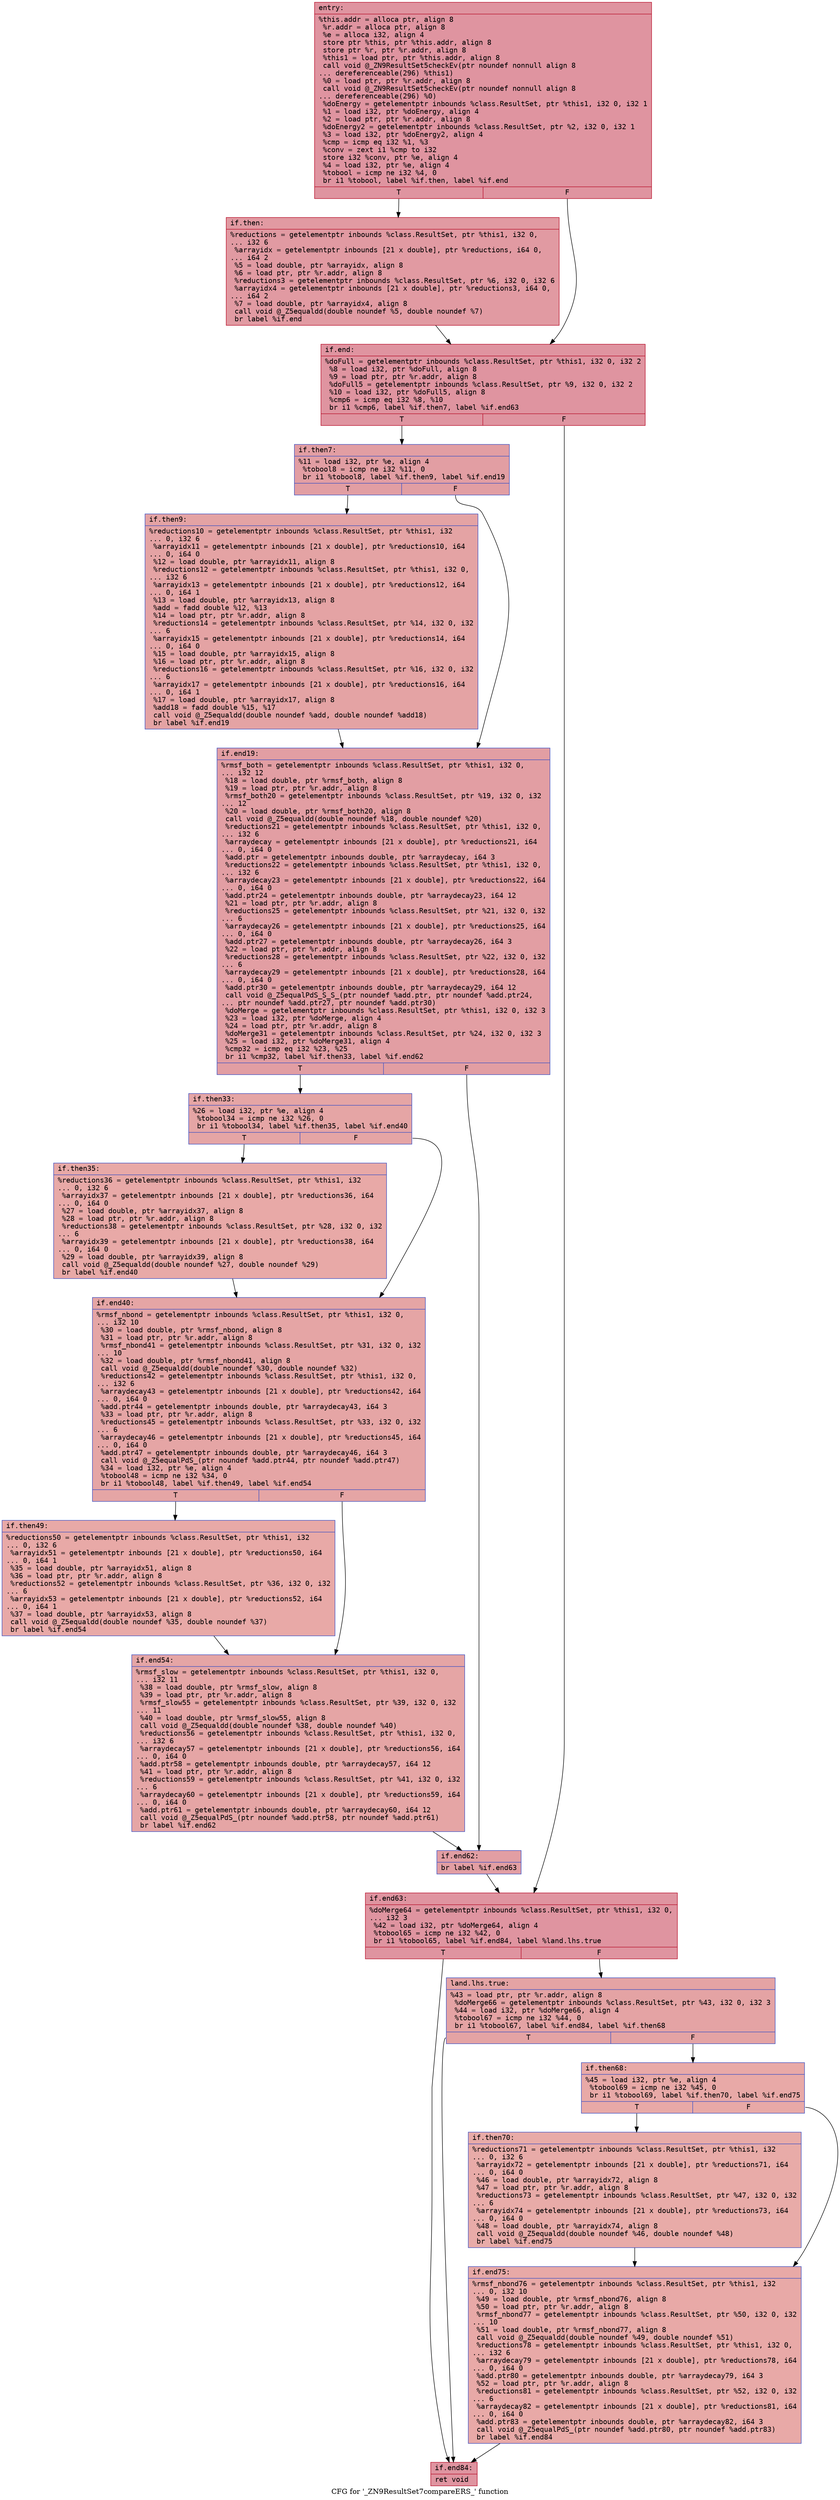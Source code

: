 digraph "CFG for '_ZN9ResultSet7compareERS_' function" {
	label="CFG for '_ZN9ResultSet7compareERS_' function";

	Node0x5606a9bef910 [shape=record,color="#b70d28ff", style=filled, fillcolor="#b70d2870" fontname="Courier",label="{entry:\l|  %this.addr = alloca ptr, align 8\l  %r.addr = alloca ptr, align 8\l  %e = alloca i32, align 4\l  store ptr %this, ptr %this.addr, align 8\l  store ptr %r, ptr %r.addr, align 8\l  %this1 = load ptr, ptr %this.addr, align 8\l  call void @_ZN9ResultSet5checkEv(ptr noundef nonnull align 8\l... dereferenceable(296) %this1)\l  %0 = load ptr, ptr %r.addr, align 8\l  call void @_ZN9ResultSet5checkEv(ptr noundef nonnull align 8\l... dereferenceable(296) %0)\l  %doEnergy = getelementptr inbounds %class.ResultSet, ptr %this1, i32 0, i32 1\l  %1 = load i32, ptr %doEnergy, align 4\l  %2 = load ptr, ptr %r.addr, align 8\l  %doEnergy2 = getelementptr inbounds %class.ResultSet, ptr %2, i32 0, i32 1\l  %3 = load i32, ptr %doEnergy2, align 4\l  %cmp = icmp eq i32 %1, %3\l  %conv = zext i1 %cmp to i32\l  store i32 %conv, ptr %e, align 4\l  %4 = load i32, ptr %e, align 4\l  %tobool = icmp ne i32 %4, 0\l  br i1 %tobool, label %if.then, label %if.end\l|{<s0>T|<s1>F}}"];
	Node0x5606a9bef910:s0 -> Node0x5606a9bf05b0[tooltip="entry -> if.then\nProbability 62.50%" ];
	Node0x5606a9bef910:s1 -> Node0x5606a9bf07c0[tooltip="entry -> if.end\nProbability 37.50%" ];
	Node0x5606a9bf05b0 [shape=record,color="#b70d28ff", style=filled, fillcolor="#bb1b2c70" fontname="Courier",label="{if.then:\l|  %reductions = getelementptr inbounds %class.ResultSet, ptr %this1, i32 0,\l... i32 6\l  %arrayidx = getelementptr inbounds [21 x double], ptr %reductions, i64 0,\l... i64 2\l  %5 = load double, ptr %arrayidx, align 8\l  %6 = load ptr, ptr %r.addr, align 8\l  %reductions3 = getelementptr inbounds %class.ResultSet, ptr %6, i32 0, i32 6\l  %arrayidx4 = getelementptr inbounds [21 x double], ptr %reductions3, i64 0,\l... i64 2\l  %7 = load double, ptr %arrayidx4, align 8\l  call void @_Z5equaldd(double noundef %5, double noundef %7)\l  br label %if.end\l}"];
	Node0x5606a9bf05b0 -> Node0x5606a9bf07c0[tooltip="if.then -> if.end\nProbability 100.00%" ];
	Node0x5606a9bf07c0 [shape=record,color="#b70d28ff", style=filled, fillcolor="#b70d2870" fontname="Courier",label="{if.end:\l|  %doFull = getelementptr inbounds %class.ResultSet, ptr %this1, i32 0, i32 2\l  %8 = load i32, ptr %doFull, align 8\l  %9 = load ptr, ptr %r.addr, align 8\l  %doFull5 = getelementptr inbounds %class.ResultSet, ptr %9, i32 0, i32 2\l  %10 = load i32, ptr %doFull5, align 8\l  %cmp6 = icmp eq i32 %8, %10\l  br i1 %cmp6, label %if.then7, label %if.end63\l|{<s0>T|<s1>F}}"];
	Node0x5606a9bf07c0:s0 -> Node0x5606a9bf13f0[tooltip="if.end -> if.then7\nProbability 50.00%" ];
	Node0x5606a9bf07c0:s1 -> Node0x5606a9bf1470[tooltip="if.end -> if.end63\nProbability 50.00%" ];
	Node0x5606a9bf13f0 [shape=record,color="#3d50c3ff", style=filled, fillcolor="#be242e70" fontname="Courier",label="{if.then7:\l|  %11 = load i32, ptr %e, align 4\l  %tobool8 = icmp ne i32 %11, 0\l  br i1 %tobool8, label %if.then9, label %if.end19\l|{<s0>T|<s1>F}}"];
	Node0x5606a9bf13f0:s0 -> Node0x5606a9bf16d0[tooltip="if.then7 -> if.then9\nProbability 62.50%" ];
	Node0x5606a9bf13f0:s1 -> Node0x5606a9bf1a70[tooltip="if.then7 -> if.end19\nProbability 37.50%" ];
	Node0x5606a9bf16d0 [shape=record,color="#3d50c3ff", style=filled, fillcolor="#c32e3170" fontname="Courier",label="{if.then9:\l|  %reductions10 = getelementptr inbounds %class.ResultSet, ptr %this1, i32\l... 0, i32 6\l  %arrayidx11 = getelementptr inbounds [21 x double], ptr %reductions10, i64\l... 0, i64 0\l  %12 = load double, ptr %arrayidx11, align 8\l  %reductions12 = getelementptr inbounds %class.ResultSet, ptr %this1, i32 0,\l... i32 6\l  %arrayidx13 = getelementptr inbounds [21 x double], ptr %reductions12, i64\l... 0, i64 1\l  %13 = load double, ptr %arrayidx13, align 8\l  %add = fadd double %12, %13\l  %14 = load ptr, ptr %r.addr, align 8\l  %reductions14 = getelementptr inbounds %class.ResultSet, ptr %14, i32 0, i32\l... 6\l  %arrayidx15 = getelementptr inbounds [21 x double], ptr %reductions14, i64\l... 0, i64 0\l  %15 = load double, ptr %arrayidx15, align 8\l  %16 = load ptr, ptr %r.addr, align 8\l  %reductions16 = getelementptr inbounds %class.ResultSet, ptr %16, i32 0, i32\l... 6\l  %arrayidx17 = getelementptr inbounds [21 x double], ptr %reductions16, i64\l... 0, i64 1\l  %17 = load double, ptr %arrayidx17, align 8\l  %add18 = fadd double %15, %17\l  call void @_Z5equaldd(double noundef %add, double noundef %add18)\l  br label %if.end19\l}"];
	Node0x5606a9bf16d0 -> Node0x5606a9bf1a70[tooltip="if.then9 -> if.end19\nProbability 100.00%" ];
	Node0x5606a9bf1a70 [shape=record,color="#3d50c3ff", style=filled, fillcolor="#be242e70" fontname="Courier",label="{if.end19:\l|  %rmsf_both = getelementptr inbounds %class.ResultSet, ptr %this1, i32 0,\l... i32 12\l  %18 = load double, ptr %rmsf_both, align 8\l  %19 = load ptr, ptr %r.addr, align 8\l  %rmsf_both20 = getelementptr inbounds %class.ResultSet, ptr %19, i32 0, i32\l... 12\l  %20 = load double, ptr %rmsf_both20, align 8\l  call void @_Z5equaldd(double noundef %18, double noundef %20)\l  %reductions21 = getelementptr inbounds %class.ResultSet, ptr %this1, i32 0,\l... i32 6\l  %arraydecay = getelementptr inbounds [21 x double], ptr %reductions21, i64\l... 0, i64 0\l  %add.ptr = getelementptr inbounds double, ptr %arraydecay, i64 3\l  %reductions22 = getelementptr inbounds %class.ResultSet, ptr %this1, i32 0,\l... i32 6\l  %arraydecay23 = getelementptr inbounds [21 x double], ptr %reductions22, i64\l... 0, i64 0\l  %add.ptr24 = getelementptr inbounds double, ptr %arraydecay23, i64 12\l  %21 = load ptr, ptr %r.addr, align 8\l  %reductions25 = getelementptr inbounds %class.ResultSet, ptr %21, i32 0, i32\l... 6\l  %arraydecay26 = getelementptr inbounds [21 x double], ptr %reductions25, i64\l... 0, i64 0\l  %add.ptr27 = getelementptr inbounds double, ptr %arraydecay26, i64 3\l  %22 = load ptr, ptr %r.addr, align 8\l  %reductions28 = getelementptr inbounds %class.ResultSet, ptr %22, i32 0, i32\l... 6\l  %arraydecay29 = getelementptr inbounds [21 x double], ptr %reductions28, i64\l... 0, i64 0\l  %add.ptr30 = getelementptr inbounds double, ptr %arraydecay29, i64 12\l  call void @_Z5equalPdS_S_S_(ptr noundef %add.ptr, ptr noundef %add.ptr24,\l... ptr noundef %add.ptr27, ptr noundef %add.ptr30)\l  %doMerge = getelementptr inbounds %class.ResultSet, ptr %this1, i32 0, i32 3\l  %23 = load i32, ptr %doMerge, align 4\l  %24 = load ptr, ptr %r.addr, align 8\l  %doMerge31 = getelementptr inbounds %class.ResultSet, ptr %24, i32 0, i32 3\l  %25 = load i32, ptr %doMerge31, align 4\l  %cmp32 = icmp eq i32 %23, %25\l  br i1 %cmp32, label %if.then33, label %if.end62\l|{<s0>T|<s1>F}}"];
	Node0x5606a9bf1a70:s0 -> Node0x5606a9bf4580[tooltip="if.end19 -> if.then33\nProbability 50.00%" ];
	Node0x5606a9bf1a70:s1 -> Node0x5606a9bf45d0[tooltip="if.end19 -> if.end62\nProbability 50.00%" ];
	Node0x5606a9bf4580 [shape=record,color="#3d50c3ff", style=filled, fillcolor="#c5333470" fontname="Courier",label="{if.then33:\l|  %26 = load i32, ptr %e, align 4\l  %tobool34 = icmp ne i32 %26, 0\l  br i1 %tobool34, label %if.then35, label %if.end40\l|{<s0>T|<s1>F}}"];
	Node0x5606a9bf4580:s0 -> Node0x5606a9bf4840[tooltip="if.then33 -> if.then35\nProbability 62.50%" ];
	Node0x5606a9bf4580:s1 -> Node0x5606a9bf48c0[tooltip="if.then33 -> if.end40\nProbability 37.50%" ];
	Node0x5606a9bf4840 [shape=record,color="#3d50c3ff", style=filled, fillcolor="#ca3b3770" fontname="Courier",label="{if.then35:\l|  %reductions36 = getelementptr inbounds %class.ResultSet, ptr %this1, i32\l... 0, i32 6\l  %arrayidx37 = getelementptr inbounds [21 x double], ptr %reductions36, i64\l... 0, i64 0\l  %27 = load double, ptr %arrayidx37, align 8\l  %28 = load ptr, ptr %r.addr, align 8\l  %reductions38 = getelementptr inbounds %class.ResultSet, ptr %28, i32 0, i32\l... 6\l  %arrayidx39 = getelementptr inbounds [21 x double], ptr %reductions38, i64\l... 0, i64 0\l  %29 = load double, ptr %arrayidx39, align 8\l  call void @_Z5equaldd(double noundef %27, double noundef %29)\l  br label %if.end40\l}"];
	Node0x5606a9bf4840 -> Node0x5606a9bf48c0[tooltip="if.then35 -> if.end40\nProbability 100.00%" ];
	Node0x5606a9bf48c0 [shape=record,color="#3d50c3ff", style=filled, fillcolor="#c5333470" fontname="Courier",label="{if.end40:\l|  %rmsf_nbond = getelementptr inbounds %class.ResultSet, ptr %this1, i32 0,\l... i32 10\l  %30 = load double, ptr %rmsf_nbond, align 8\l  %31 = load ptr, ptr %r.addr, align 8\l  %rmsf_nbond41 = getelementptr inbounds %class.ResultSet, ptr %31, i32 0, i32\l... 10\l  %32 = load double, ptr %rmsf_nbond41, align 8\l  call void @_Z5equaldd(double noundef %30, double noundef %32)\l  %reductions42 = getelementptr inbounds %class.ResultSet, ptr %this1, i32 0,\l... i32 6\l  %arraydecay43 = getelementptr inbounds [21 x double], ptr %reductions42, i64\l... 0, i64 0\l  %add.ptr44 = getelementptr inbounds double, ptr %arraydecay43, i64 3\l  %33 = load ptr, ptr %r.addr, align 8\l  %reductions45 = getelementptr inbounds %class.ResultSet, ptr %33, i32 0, i32\l... 6\l  %arraydecay46 = getelementptr inbounds [21 x double], ptr %reductions45, i64\l... 0, i64 0\l  %add.ptr47 = getelementptr inbounds double, ptr %arraydecay46, i64 3\l  call void @_Z5equalPdS_(ptr noundef %add.ptr44, ptr noundef %add.ptr47)\l  %34 = load i32, ptr %e, align 4\l  %tobool48 = icmp ne i32 %34, 0\l  br i1 %tobool48, label %if.then49, label %if.end54\l|{<s0>T|<s1>F}}"];
	Node0x5606a9bf48c0:s0 -> Node0x5606a9bf5df0[tooltip="if.end40 -> if.then49\nProbability 62.50%" ];
	Node0x5606a9bf48c0:s1 -> Node0x5606a9bf5e70[tooltip="if.end40 -> if.end54\nProbability 37.50%" ];
	Node0x5606a9bf5df0 [shape=record,color="#3d50c3ff", style=filled, fillcolor="#ca3b3770" fontname="Courier",label="{if.then49:\l|  %reductions50 = getelementptr inbounds %class.ResultSet, ptr %this1, i32\l... 0, i32 6\l  %arrayidx51 = getelementptr inbounds [21 x double], ptr %reductions50, i64\l... 0, i64 1\l  %35 = load double, ptr %arrayidx51, align 8\l  %36 = load ptr, ptr %r.addr, align 8\l  %reductions52 = getelementptr inbounds %class.ResultSet, ptr %36, i32 0, i32\l... 6\l  %arrayidx53 = getelementptr inbounds [21 x double], ptr %reductions52, i64\l... 0, i64 1\l  %37 = load double, ptr %arrayidx53, align 8\l  call void @_Z5equaldd(double noundef %35, double noundef %37)\l  br label %if.end54\l}"];
	Node0x5606a9bf5df0 -> Node0x5606a9bf5e70[tooltip="if.then49 -> if.end54\nProbability 100.00%" ];
	Node0x5606a9bf5e70 [shape=record,color="#3d50c3ff", style=filled, fillcolor="#c5333470" fontname="Courier",label="{if.end54:\l|  %rmsf_slow = getelementptr inbounds %class.ResultSet, ptr %this1, i32 0,\l... i32 11\l  %38 = load double, ptr %rmsf_slow, align 8\l  %39 = load ptr, ptr %r.addr, align 8\l  %rmsf_slow55 = getelementptr inbounds %class.ResultSet, ptr %39, i32 0, i32\l... 11\l  %40 = load double, ptr %rmsf_slow55, align 8\l  call void @_Z5equaldd(double noundef %38, double noundef %40)\l  %reductions56 = getelementptr inbounds %class.ResultSet, ptr %this1, i32 0,\l... i32 6\l  %arraydecay57 = getelementptr inbounds [21 x double], ptr %reductions56, i64\l... 0, i64 0\l  %add.ptr58 = getelementptr inbounds double, ptr %arraydecay57, i64 12\l  %41 = load ptr, ptr %r.addr, align 8\l  %reductions59 = getelementptr inbounds %class.ResultSet, ptr %41, i32 0, i32\l... 6\l  %arraydecay60 = getelementptr inbounds [21 x double], ptr %reductions59, i64\l... 0, i64 0\l  %add.ptr61 = getelementptr inbounds double, ptr %arraydecay60, i64 12\l  call void @_Z5equalPdS_(ptr noundef %add.ptr58, ptr noundef %add.ptr61)\l  br label %if.end62\l}"];
	Node0x5606a9bf5e70 -> Node0x5606a9bf45d0[tooltip="if.end54 -> if.end62\nProbability 100.00%" ];
	Node0x5606a9bf45d0 [shape=record,color="#3d50c3ff", style=filled, fillcolor="#be242e70" fontname="Courier",label="{if.end62:\l|  br label %if.end63\l}"];
	Node0x5606a9bf45d0 -> Node0x5606a9bf1470[tooltip="if.end62 -> if.end63\nProbability 100.00%" ];
	Node0x5606a9bf1470 [shape=record,color="#b70d28ff", style=filled, fillcolor="#b70d2870" fontname="Courier",label="{if.end63:\l|  %doMerge64 = getelementptr inbounds %class.ResultSet, ptr %this1, i32 0,\l... i32 3\l  %42 = load i32, ptr %doMerge64, align 4\l  %tobool65 = icmp ne i32 %42, 0\l  br i1 %tobool65, label %if.end84, label %land.lhs.true\l|{<s0>T|<s1>F}}"];
	Node0x5606a9bf1470:s0 -> Node0x5606a9bf74d0[tooltip="if.end63 -> if.end84\nProbability 62.50%" ];
	Node0x5606a9bf1470:s1 -> Node0x5606a9bf7550[tooltip="if.end63 -> land.lhs.true\nProbability 37.50%" ];
	Node0x5606a9bf7550 [shape=record,color="#3d50c3ff", style=filled, fillcolor="#c32e3170" fontname="Courier",label="{land.lhs.true:\l|  %43 = load ptr, ptr %r.addr, align 8\l  %doMerge66 = getelementptr inbounds %class.ResultSet, ptr %43, i32 0, i32 3\l  %44 = load i32, ptr %doMerge66, align 4\l  %tobool67 = icmp ne i32 %44, 0\l  br i1 %tobool67, label %if.end84, label %if.then68\l|{<s0>T|<s1>F}}"];
	Node0x5606a9bf7550:s0 -> Node0x5606a9bf74d0[tooltip="land.lhs.true -> if.end84\nProbability 62.50%" ];
	Node0x5606a9bf7550:s1 -> Node0x5606a9bf7930[tooltip="land.lhs.true -> if.then68\nProbability 37.50%" ];
	Node0x5606a9bf7930 [shape=record,color="#3d50c3ff", style=filled, fillcolor="#ca3b3770" fontname="Courier",label="{if.then68:\l|  %45 = load i32, ptr %e, align 4\l  %tobool69 = icmp ne i32 %45, 0\l  br i1 %tobool69, label %if.then70, label %if.end75\l|{<s0>T|<s1>F}}"];
	Node0x5606a9bf7930:s0 -> Node0x5606a9bf7ba0[tooltip="if.then68 -> if.then70\nProbability 62.50%" ];
	Node0x5606a9bf7930:s1 -> Node0x5606a9bf7c20[tooltip="if.then68 -> if.end75\nProbability 37.50%" ];
	Node0x5606a9bf7ba0 [shape=record,color="#3d50c3ff", style=filled, fillcolor="#cc403a70" fontname="Courier",label="{if.then70:\l|  %reductions71 = getelementptr inbounds %class.ResultSet, ptr %this1, i32\l... 0, i32 6\l  %arrayidx72 = getelementptr inbounds [21 x double], ptr %reductions71, i64\l... 0, i64 0\l  %46 = load double, ptr %arrayidx72, align 8\l  %47 = load ptr, ptr %r.addr, align 8\l  %reductions73 = getelementptr inbounds %class.ResultSet, ptr %47, i32 0, i32\l... 6\l  %arrayidx74 = getelementptr inbounds [21 x double], ptr %reductions73, i64\l... 0, i64 0\l  %48 = load double, ptr %arrayidx74, align 8\l  call void @_Z5equaldd(double noundef %46, double noundef %48)\l  br label %if.end75\l}"];
	Node0x5606a9bf7ba0 -> Node0x5606a9bf7c20[tooltip="if.then70 -> if.end75\nProbability 100.00%" ];
	Node0x5606a9bf7c20 [shape=record,color="#3d50c3ff", style=filled, fillcolor="#ca3b3770" fontname="Courier",label="{if.end75:\l|  %rmsf_nbond76 = getelementptr inbounds %class.ResultSet, ptr %this1, i32\l... 0, i32 10\l  %49 = load double, ptr %rmsf_nbond76, align 8\l  %50 = load ptr, ptr %r.addr, align 8\l  %rmsf_nbond77 = getelementptr inbounds %class.ResultSet, ptr %50, i32 0, i32\l... 10\l  %51 = load double, ptr %rmsf_nbond77, align 8\l  call void @_Z5equaldd(double noundef %49, double noundef %51)\l  %reductions78 = getelementptr inbounds %class.ResultSet, ptr %this1, i32 0,\l... i32 6\l  %arraydecay79 = getelementptr inbounds [21 x double], ptr %reductions78, i64\l... 0, i64 0\l  %add.ptr80 = getelementptr inbounds double, ptr %arraydecay79, i64 3\l  %52 = load ptr, ptr %r.addr, align 8\l  %reductions81 = getelementptr inbounds %class.ResultSet, ptr %52, i32 0, i32\l... 6\l  %arraydecay82 = getelementptr inbounds [21 x double], ptr %reductions81, i64\l... 0, i64 0\l  %add.ptr83 = getelementptr inbounds double, ptr %arraydecay82, i64 3\l  call void @_Z5equalPdS_(ptr noundef %add.ptr80, ptr noundef %add.ptr83)\l  br label %if.end84\l}"];
	Node0x5606a9bf7c20 -> Node0x5606a9bf74d0[tooltip="if.end75 -> if.end84\nProbability 100.00%" ];
	Node0x5606a9bf74d0 [shape=record,color="#b70d28ff", style=filled, fillcolor="#b70d2870" fontname="Courier",label="{if.end84:\l|  ret void\l}"];
}
